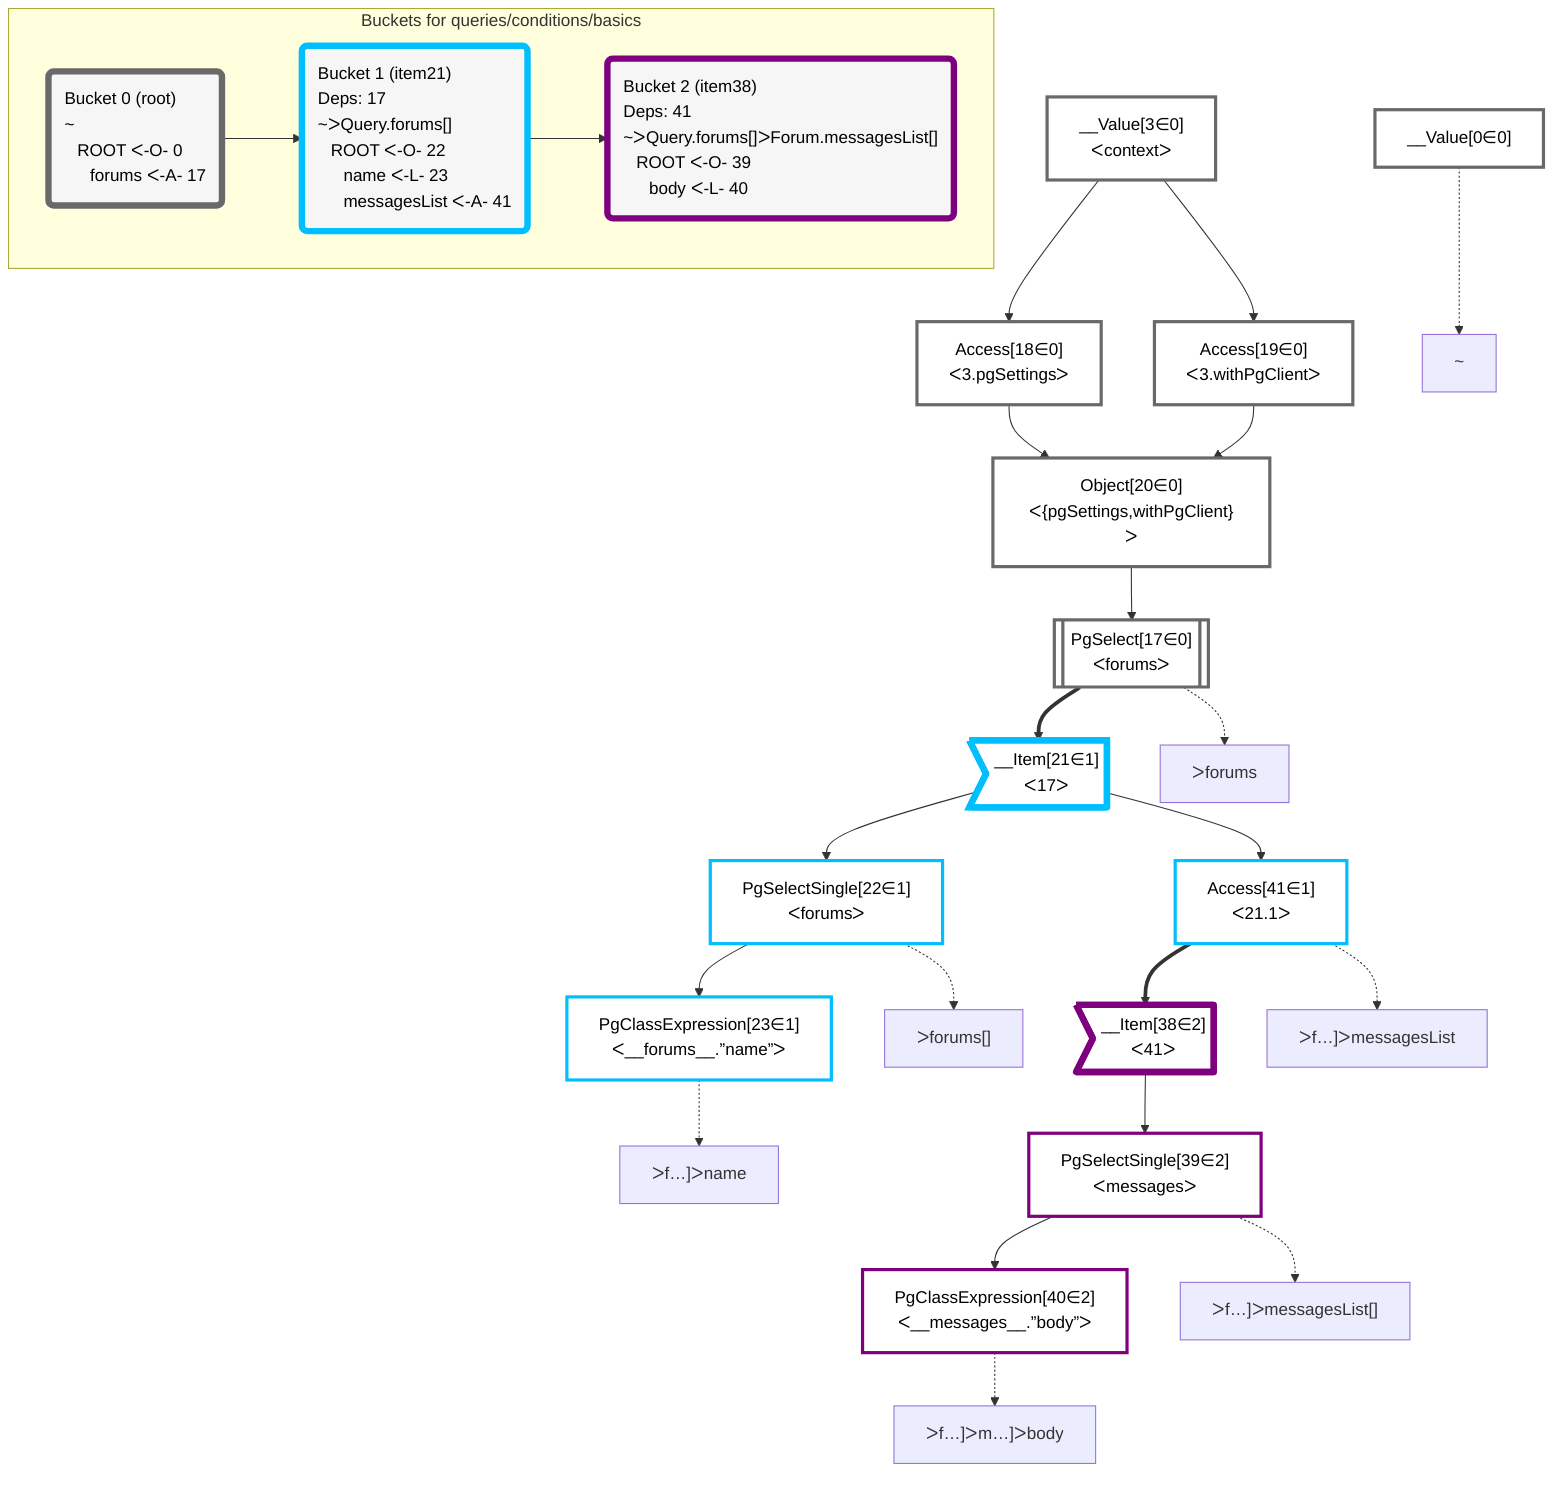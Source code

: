 graph TD
    classDef path fill:#eee,stroke:#000,color:#000
    classDef plan fill:#fff,stroke-width:3px,color:#000
    classDef itemplan fill:#fff,stroke-width:6px,color:#000
    classDef sideeffectplan fill:#f00,stroke-width:6px,color:#000
    classDef bucket fill:#f6f6f6,color:#000,stroke-width:6px,text-align:left


    %% define plans
    __Value0["__Value[0∈0]"]:::plan
    __Value3["__Value[3∈0]<br />ᐸcontextᐳ"]:::plan
    Access18["Access[18∈0]<br />ᐸ3.pgSettingsᐳ"]:::plan
    Access19["Access[19∈0]<br />ᐸ3.withPgClientᐳ"]:::plan
    Object20["Object[20∈0]<br />ᐸ{pgSettings,withPgClient}ᐳ"]:::plan
    PgSelect17[["PgSelect[17∈0]<br />ᐸforumsᐳ"]]:::plan
    __Item21>"__Item[21∈1]<br />ᐸ17ᐳ"]:::itemplan
    PgSelectSingle22["PgSelectSingle[22∈1]<br />ᐸforumsᐳ"]:::plan
    PgClassExpression23["PgClassExpression[23∈1]<br />ᐸ__forums__.”name”ᐳ"]:::plan
    Access41["Access[41∈1]<br />ᐸ21.1ᐳ"]:::plan
    __Item38>"__Item[38∈2]<br />ᐸ41ᐳ"]:::itemplan
    PgSelectSingle39["PgSelectSingle[39∈2]<br />ᐸmessagesᐳ"]:::plan
    PgClassExpression40["PgClassExpression[40∈2]<br />ᐸ__messages__.”body”ᐳ"]:::plan

    %% plan dependencies
    __Value3 --> Access18
    __Value3 --> Access19
    Access18 & Access19 --> Object20
    Object20 --> PgSelect17
    PgSelect17 ==> __Item21
    __Item21 --> PgSelectSingle22
    PgSelectSingle22 --> PgClassExpression23
    __Item21 --> Access41
    Access41 ==> __Item38
    __Item38 --> PgSelectSingle39
    PgSelectSingle39 --> PgClassExpression40

    %% plan-to-path relationships
    P0["~"]
    __Value0 -.-> P0
    P17["ᐳforums"]
    PgSelect17 -.-> P17
    P22["ᐳforums[]"]
    PgSelectSingle22 -.-> P22
    P23["ᐳf…]ᐳname"]
    PgClassExpression23 -.-> P23
    P39["ᐳf…]ᐳmessagesList[]"]
    PgSelectSingle39 -.-> P39
    P40["ᐳf…]ᐳm…]ᐳbody"]
    PgClassExpression40 -.-> P40
    P41["ᐳf…]ᐳmessagesList"]
    Access41 -.-> P41

    subgraph "Buckets for queries/conditions/basics"
    Bucket0("Bucket 0 (root)<br />~<br />⠀ROOT ᐸ-O- 0<br />⠀⠀forums ᐸ-A- 17"):::bucket
    classDef bucket0 stroke:#696969
    class Bucket0,__Value0,__Value3,PgSelect17,Access18,Access19,Object20 bucket0
    Bucket1("Bucket 1 (item21)<br />Deps: 17<br />~ᐳQuery.forums[]<br />⠀ROOT ᐸ-O- 22<br />⠀⠀name ᐸ-L- 23<br />⠀⠀messagesList ᐸ-A- 41"):::bucket
    classDef bucket1 stroke:#00bfff
    class Bucket1,__Item21,PgSelectSingle22,PgClassExpression23,Access41 bucket1
    Bucket2("Bucket 2 (item38)<br />Deps: 41<br />~ᐳQuery.forums[]ᐳForum.messagesList[]<br />⠀ROOT ᐸ-O- 39<br />⠀⠀body ᐸ-L- 40"):::bucket
    classDef bucket2 stroke:#7f007f
    class Bucket2,__Item38,PgSelectSingle39,PgClassExpression40 bucket2
    Bucket0 --> Bucket1
    Bucket1 --> Bucket2
    end